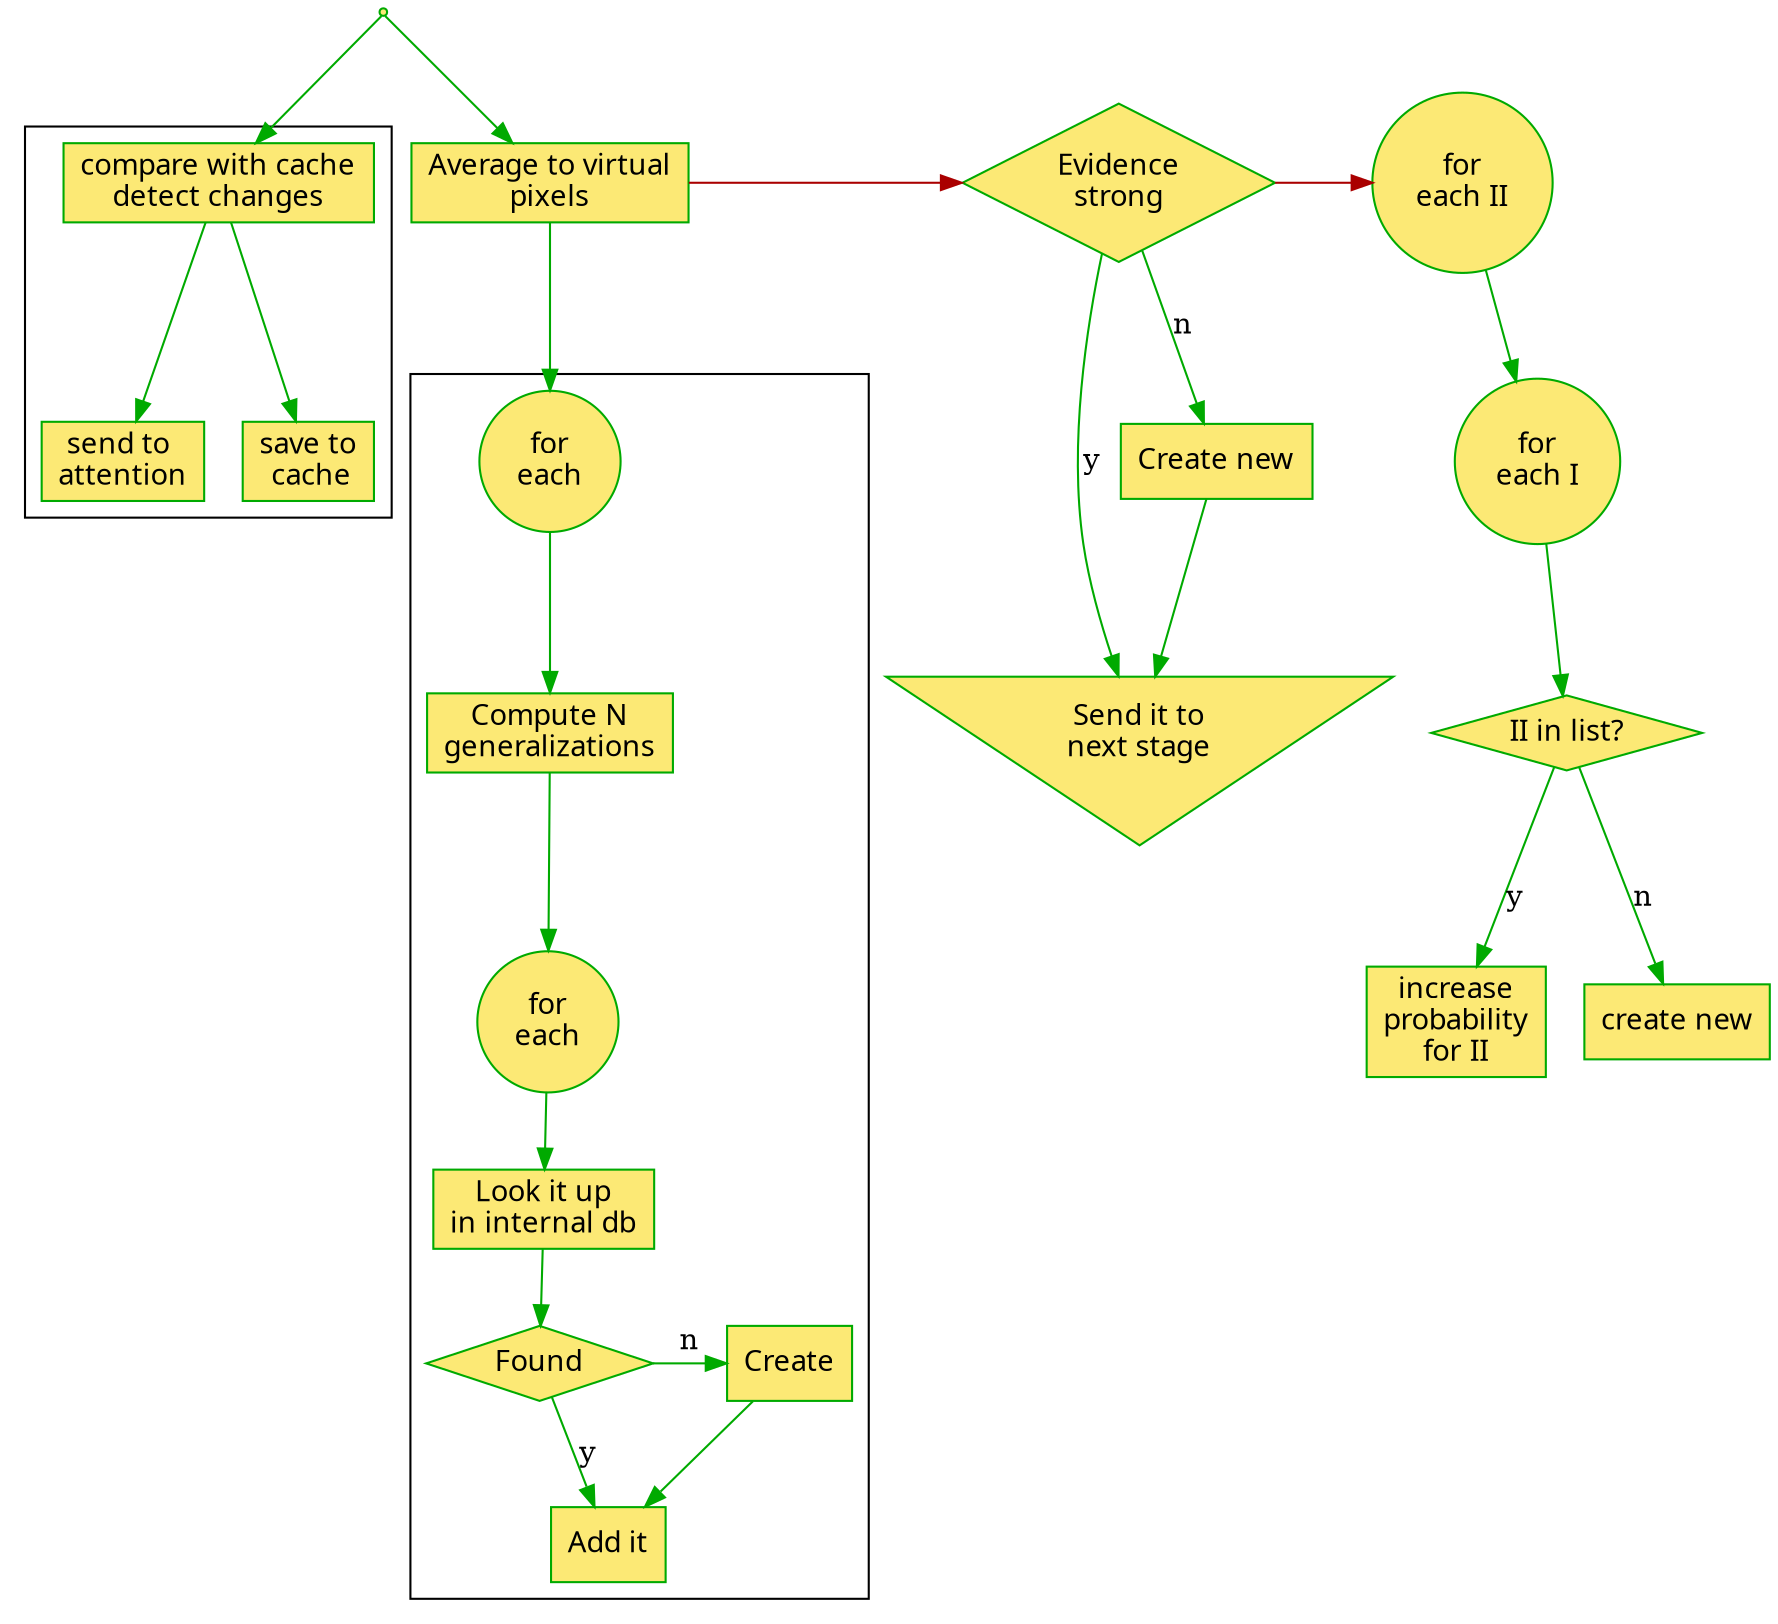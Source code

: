 digraph		graph_name	{
	bgcolor = transparent
	node	[
		fillcolor = "#FCE975"
		style = filled
		color = "#00aa00"
		fontname = "Verdana"
		shape =box
	]
	edge	[
		color = "#00aa00"
	]
	
	
	start [
		shape =point
	]

	
		
	

	a	[
		label = "compare with cache\ndetect changes"
	]
	b	[
		label = "Average to virtual\npixels"
	]
	c	[
		label ="send to \nattention"
	]
	d	[
		label = "save to\n cache"
	]
	e	[
		shape =circle
		label ="for\neach"
	]
	f	[
		label ="Compute N\ngeneralizations"
	]
	g	[
		shape =circle
		label ="for\neach"
	]
	h	[
		label ="Look it up\nin internal db"
	]
	i	[
		shape =diamond
		label ="Found"
	]
	j	[
		label ="Add it"
	]
	k	[
		label ="Create"
	]

	
	
	start -> b
	start -> a
	subgraph cluster_1	{
		a -> c
		a -> d
	}
	subgraph cluster_2	{
		b->e
		e->f
		f->g
		g->h
		h->i
	
		i->j [label ="y"]
		i->k [label ="n"]
		k->j
		{rank=same k i}
	}
	
	{rank=same b aa}
	
	aa	[
		label ="Evidence\nstrong"
		shape =diamond
	]
	ab	[
		label ="Send it to\nnext stage"
		shape =invtriangle
	]
	ac	[
		label ="Create new"
	]
	
	
	b->aa[color ="#aa0000"]
	
	
	aa->ab[label =y]
	aa->ac[label =n]
	ac->ab
	
	ba	[
		shape =circle
		label ="for\neach II"
	]
	bb	[
		shape =circle
		label ="for\neach I"
	]
	bc	[
		label ="II in list?"
		shape =diamond
	]

	bd	[
		label ="increase\nprobability\nfor II"
	]
	be	[
		label ="create new"
	]

	
	{rank=same aa ba}
	aa->ba[color ="#aa0000"]
	
	ba->bb
	bb->bc
	
	bc->bd[label ="y"]
	bc->be[label ="n"]
	
	
}

